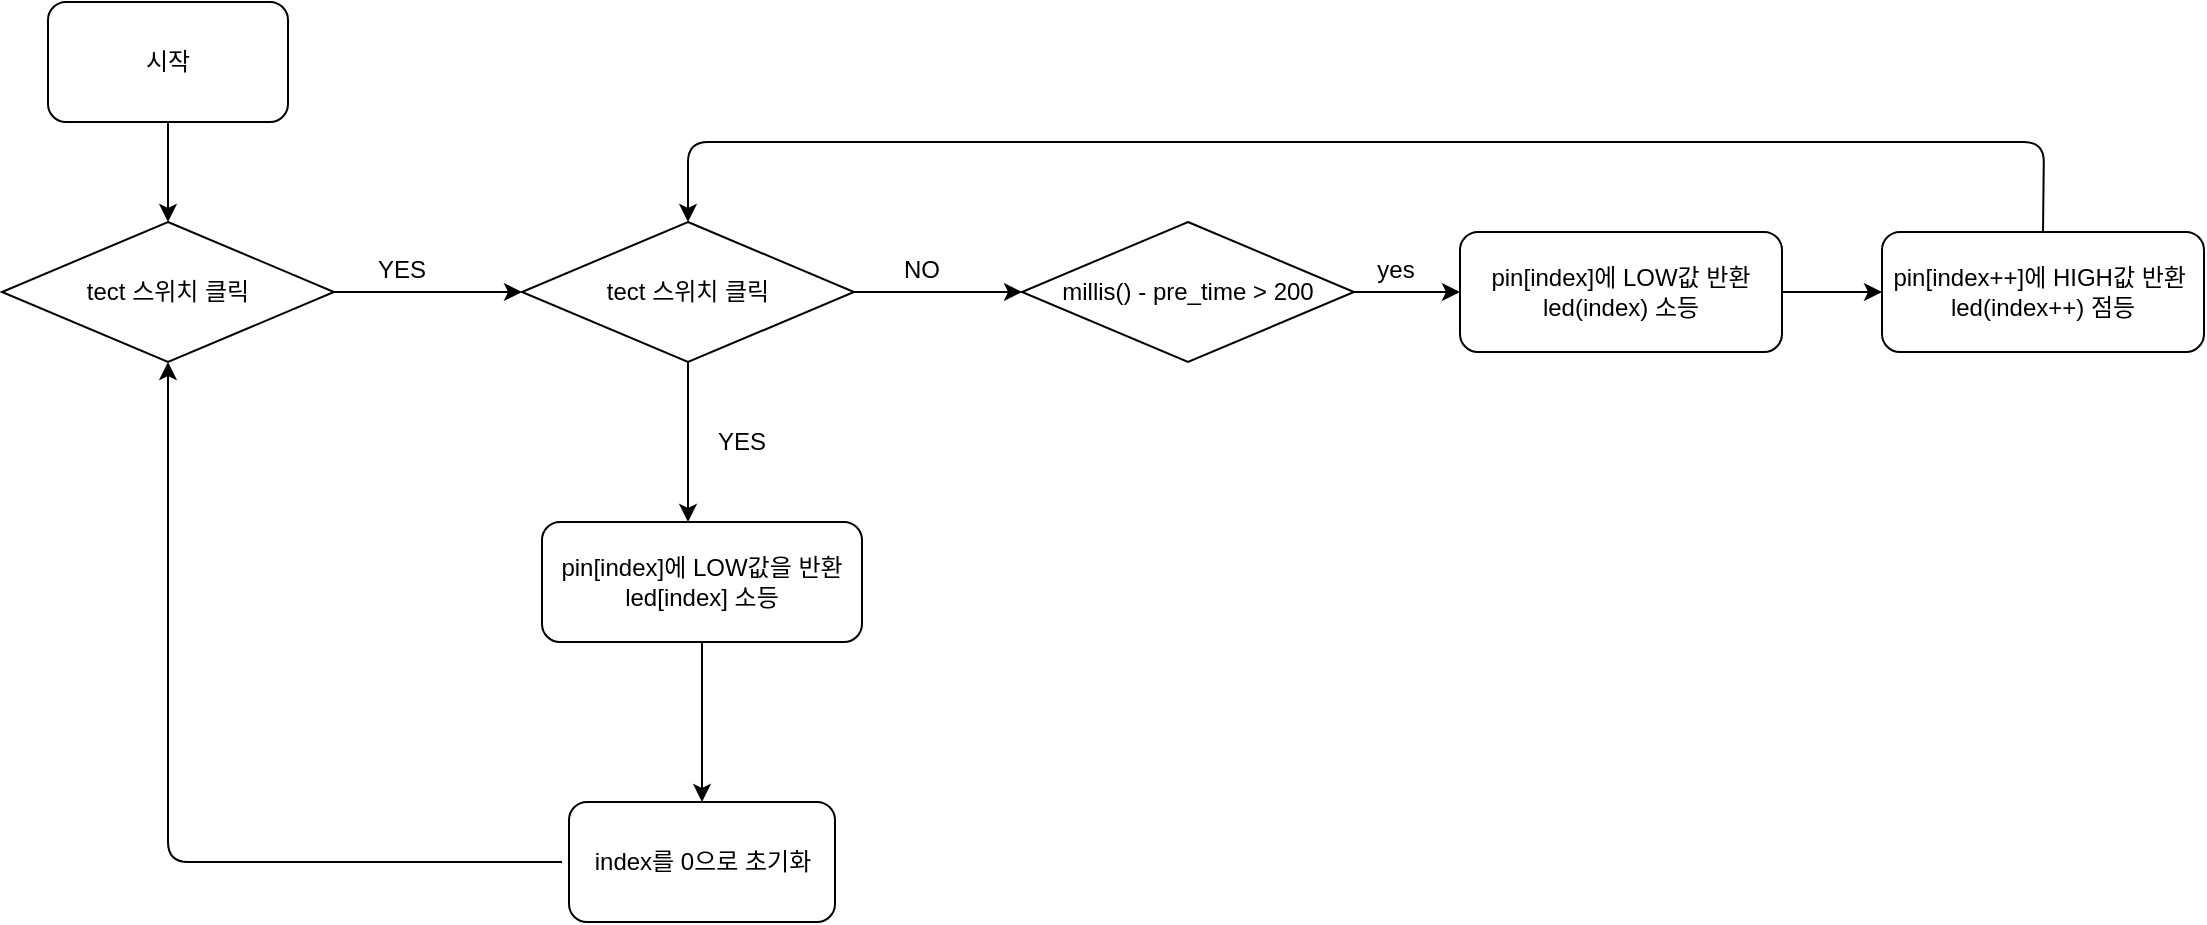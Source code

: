 <mxfile version="14.4.8" type="github">
  <diagram id="9iMZ1-WsvF74ruYodTuD" name="Page-1">
    <mxGraphModel dx="1483" dy="829" grid="1" gridSize="10" guides="1" tooltips="1" connect="1" arrows="1" fold="1" page="1" pageScale="1" pageWidth="827" pageHeight="1169" math="0" shadow="0">
      <root>
        <mxCell id="0" />
        <mxCell id="1" parent="0" />
        <mxCell id="XMg6aLckiGFuiCwG_6oZ-53" value="" style="edgeStyle=orthogonalEdgeStyle;rounded=0;orthogonalLoop=1;jettySize=auto;html=1;" edge="1" parent="1" source="XMg6aLckiGFuiCwG_6oZ-25" target="XMg6aLckiGFuiCwG_6oZ-48">
          <mxGeometry relative="1" as="geometry" />
        </mxCell>
        <mxCell id="XMg6aLckiGFuiCwG_6oZ-25" value="시작" style="rounded=1;whiteSpace=wrap;html=1;" vertex="1" parent="1">
          <mxGeometry x="83" y="90" width="120" height="60" as="geometry" />
        </mxCell>
        <mxCell id="XMg6aLckiGFuiCwG_6oZ-32" value="" style="edgeStyle=orthogonalEdgeStyle;rounded=0;orthogonalLoop=1;jettySize=auto;html=1;" edge="1" parent="1" source="XMg6aLckiGFuiCwG_6oZ-29" target="XMg6aLckiGFuiCwG_6oZ-31">
          <mxGeometry relative="1" as="geometry" />
        </mxCell>
        <mxCell id="XMg6aLckiGFuiCwG_6oZ-29" value="millis() - pre_time &gt; 200" style="rhombus;whiteSpace=wrap;html=1;rounded=0;" vertex="1" parent="1">
          <mxGeometry x="570" y="200" width="166" height="70" as="geometry" />
        </mxCell>
        <mxCell id="XMg6aLckiGFuiCwG_6oZ-36" value="" style="edgeStyle=orthogonalEdgeStyle;rounded=0;orthogonalLoop=1;jettySize=auto;html=1;" edge="1" parent="1" source="XMg6aLckiGFuiCwG_6oZ-31" target="XMg6aLckiGFuiCwG_6oZ-35">
          <mxGeometry relative="1" as="geometry" />
        </mxCell>
        <mxCell id="XMg6aLckiGFuiCwG_6oZ-31" value="pin[index]에 LOW값 반환&lt;br&gt;led(index) 소등" style="rounded=1;whiteSpace=wrap;html=1;" vertex="1" parent="1">
          <mxGeometry x="789" y="205" width="161" height="60" as="geometry" />
        </mxCell>
        <mxCell id="XMg6aLckiGFuiCwG_6oZ-35" value="pin[index++]에 HIGH값 반환&amp;nbsp;&lt;br&gt;led(index++) 점등" style="rounded=1;whiteSpace=wrap;html=1;" vertex="1" parent="1">
          <mxGeometry x="1000" y="205" width="161" height="60" as="geometry" />
        </mxCell>
        <mxCell id="XMg6aLckiGFuiCwG_6oZ-42" value="" style="endArrow=classic;html=1;exitX=0.5;exitY=0;exitDx=0;exitDy=0;entryX=0.5;entryY=0;entryDx=0;entryDy=0;" edge="1" parent="1" source="XMg6aLckiGFuiCwG_6oZ-35" target="XMg6aLckiGFuiCwG_6oZ-59">
          <mxGeometry width="50" height="50" relative="1" as="geometry">
            <mxPoint x="629" y="410" as="sourcePoint" />
            <mxPoint x="679" y="360" as="targetPoint" />
            <Array as="points">
              <mxPoint x="1081" y="160" />
              <mxPoint x="403" y="160" />
            </Array>
          </mxGeometry>
        </mxCell>
        <mxCell id="XMg6aLckiGFuiCwG_6oZ-43" value="yes" style="text;html=1;strokeColor=none;fillColor=none;align=center;verticalAlign=middle;whiteSpace=wrap;rounded=0;" vertex="1" parent="1">
          <mxGeometry x="737" y="214" width="40" height="20" as="geometry" />
        </mxCell>
        <mxCell id="XMg6aLckiGFuiCwG_6oZ-60" value="" style="edgeStyle=orthogonalEdgeStyle;rounded=0;orthogonalLoop=1;jettySize=auto;html=1;" edge="1" parent="1" source="XMg6aLckiGFuiCwG_6oZ-48" target="XMg6aLckiGFuiCwG_6oZ-59">
          <mxGeometry relative="1" as="geometry" />
        </mxCell>
        <mxCell id="XMg6aLckiGFuiCwG_6oZ-48" value="tect 스위치 클릭" style="rhombus;whiteSpace=wrap;html=1;rounded=0;" vertex="1" parent="1">
          <mxGeometry x="60" y="200" width="166" height="70" as="geometry" />
        </mxCell>
        <mxCell id="XMg6aLckiGFuiCwG_6oZ-54" value="YES" style="text;html=1;strokeColor=none;fillColor=none;align=center;verticalAlign=middle;whiteSpace=wrap;rounded=0;" vertex="1" parent="1">
          <mxGeometry x="240" y="214" width="40" height="20" as="geometry" />
        </mxCell>
        <mxCell id="XMg6aLckiGFuiCwG_6oZ-62" value="" style="edgeStyle=orthogonalEdgeStyle;rounded=0;orthogonalLoop=1;jettySize=auto;html=1;" edge="1" parent="1" source="XMg6aLckiGFuiCwG_6oZ-59" target="XMg6aLckiGFuiCwG_6oZ-29">
          <mxGeometry relative="1" as="geometry" />
        </mxCell>
        <mxCell id="XMg6aLckiGFuiCwG_6oZ-67" value="" style="edgeStyle=orthogonalEdgeStyle;rounded=0;orthogonalLoop=1;jettySize=auto;html=1;" edge="1" parent="1" source="XMg6aLckiGFuiCwG_6oZ-59">
          <mxGeometry relative="1" as="geometry">
            <mxPoint x="403.0" y="350" as="targetPoint" />
          </mxGeometry>
        </mxCell>
        <mxCell id="XMg6aLckiGFuiCwG_6oZ-59" value="tect 스위치 클릭" style="rhombus;whiteSpace=wrap;html=1;rounded=0;" vertex="1" parent="1">
          <mxGeometry x="320" y="200" width="166" height="70" as="geometry" />
        </mxCell>
        <mxCell id="XMg6aLckiGFuiCwG_6oZ-63" value="NO" style="text;html=1;strokeColor=none;fillColor=none;align=center;verticalAlign=middle;whiteSpace=wrap;rounded=0;" vertex="1" parent="1">
          <mxGeometry x="500" y="214" width="40" height="20" as="geometry" />
        </mxCell>
        <mxCell id="XMg6aLckiGFuiCwG_6oZ-72" value="" style="edgeStyle=orthogonalEdgeStyle;rounded=0;orthogonalLoop=1;jettySize=auto;html=1;" edge="1" parent="1" source="XMg6aLckiGFuiCwG_6oZ-68" target="XMg6aLckiGFuiCwG_6oZ-71">
          <mxGeometry relative="1" as="geometry" />
        </mxCell>
        <mxCell id="XMg6aLckiGFuiCwG_6oZ-68" value="pin[index]에 LOW값을 반환&lt;br&gt;led[index] 소등" style="rounded=1;whiteSpace=wrap;html=1;" vertex="1" parent="1">
          <mxGeometry x="330" y="350" width="160" height="60" as="geometry" />
        </mxCell>
        <mxCell id="XMg6aLckiGFuiCwG_6oZ-69" value="YES" style="text;html=1;strokeColor=none;fillColor=none;align=center;verticalAlign=middle;whiteSpace=wrap;rounded=0;" vertex="1" parent="1">
          <mxGeometry x="410" y="300" width="40" height="20" as="geometry" />
        </mxCell>
        <mxCell id="XMg6aLckiGFuiCwG_6oZ-70" value="" style="endArrow=classic;html=1;entryX=0.5;entryY=1;entryDx=0;entryDy=0;" edge="1" parent="1" target="XMg6aLckiGFuiCwG_6oZ-48">
          <mxGeometry width="50" height="50" relative="1" as="geometry">
            <mxPoint x="340" y="520" as="sourcePoint" />
            <mxPoint x="330" y="360" as="targetPoint" />
            <Array as="points">
              <mxPoint x="143" y="520" />
            </Array>
          </mxGeometry>
        </mxCell>
        <mxCell id="XMg6aLckiGFuiCwG_6oZ-71" value="index를 0으로 초기화" style="rounded=1;whiteSpace=wrap;html=1;" vertex="1" parent="1">
          <mxGeometry x="343.5" y="490" width="133" height="60" as="geometry" />
        </mxCell>
      </root>
    </mxGraphModel>
  </diagram>
</mxfile>
